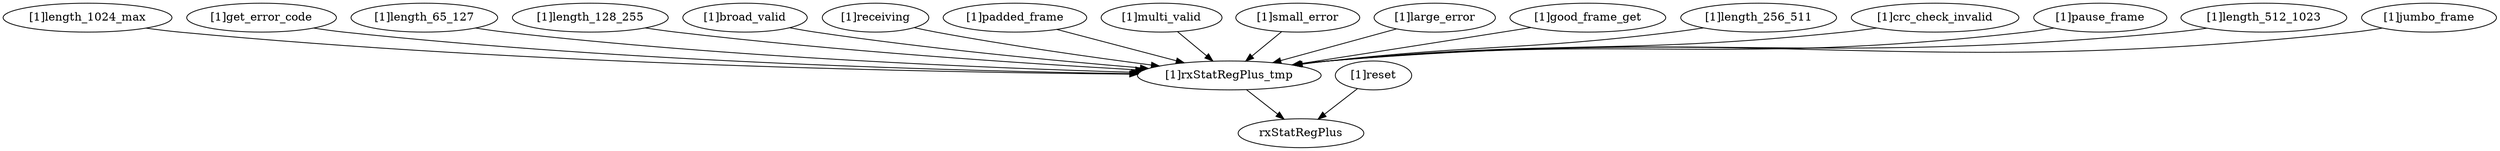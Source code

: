 strict digraph "" {
	"[1]length_1024_max"	 [complexity=6,
		importance=0.499997092144,
		rank=0.0833328486907];
	"[1]rxStatRegPlus_tmp"	 [complexity=3,
		importance=0.468746910403,
		rank=0.156248970134];
	"[1]length_1024_max" -> "[1]rxStatRegPlus_tmp";
	"[1]get_error_code"	 [complexity=6,
		importance=0.499997092144,
		rank=0.0833328486907];
	"[1]get_error_code" -> "[1]rxStatRegPlus_tmp";
	"[1]length_65_127"	 [complexity=6,
		importance=0.499997092144,
		rank=0.0833328486907];
	"[1]length_65_127" -> "[1]rxStatRegPlus_tmp";
	"[1]length_128_255"	 [complexity=6,
		importance=0.499997092144,
		rank=0.0833328486907];
	"[1]length_128_255" -> "[1]rxStatRegPlus_tmp";
	"[1]broad_valid"	 [complexity=6,
		importance=0.499997092144,
		rank=0.0833328486907];
	"[1]broad_valid" -> "[1]rxStatRegPlus_tmp";
	"[1]receiving"	 [complexity=8,
		importance=0.968744002547,
		rank=0.121093000318];
	"[1]receiving" -> "[1]rxStatRegPlus_tmp";
	"[1]padded_frame"	 [complexity=6,
		importance=0.499997092144,
		rank=0.0833328486907];
	"[1]padded_frame" -> "[1]rxStatRegPlus_tmp";
	rxStatRegPlus	 [complexity=0,
		importance=0.187498082397,
		rank=0.0];
	"[1]multi_valid"	 [complexity=6,
		importance=0.499997092144,
		rank=0.0833328486907];
	"[1]multi_valid" -> "[1]rxStatRegPlus_tmp";
	"[1]small_error"	 [complexity=5,
		importance=0.499997092144,
		rank=0.0999994184288];
	"[1]small_error" -> "[1]rxStatRegPlus_tmp";
	"[1]large_error"	 [complexity=5,
		importance=0.499997092144,
		rank=0.0999994184288];
	"[1]large_error" -> "[1]rxStatRegPlus_tmp";
	"[1]good_frame_get"	 [complexity=38,
		importance=5.65621310658,
		rank=0.148847713331];
	"[1]good_frame_get" -> "[1]rxStatRegPlus_tmp";
	"[1]length_256_511"	 [complexity=6,
		importance=0.499997092144,
		rank=0.0833328486907];
	"[1]length_256_511" -> "[1]rxStatRegPlus_tmp";
	"[1]rxStatRegPlus_tmp" -> rxStatRegPlus;
	"[1]crc_check_invalid"	 [complexity=5,
		importance=0.499997092144,
		rank=0.0999994184288];
	"[1]crc_check_invalid" -> "[1]rxStatRegPlus_tmp";
	"[1]pause_frame"	 [complexity=9,
		importance=0.968744002547,
		rank=0.107638222505];
	"[1]pause_frame" -> "[1]rxStatRegPlus_tmp";
	"[1]reset"	 [complexity=1,
		importance=0.406246346536,
		rank=0.406246346536];
	"[1]reset" -> rxStatRegPlus;
	"[1]length_512_1023"	 [complexity=6,
		importance=0.499997092144,
		rank=0.0833328486907];
	"[1]length_512_1023" -> "[1]rxStatRegPlus_tmp";
	"[1]jumbo_frame"	 [complexity=6,
		importance=0.499997092144,
		rank=0.0833328486907];
	"[1]jumbo_frame" -> "[1]rxStatRegPlus_tmp";
}
